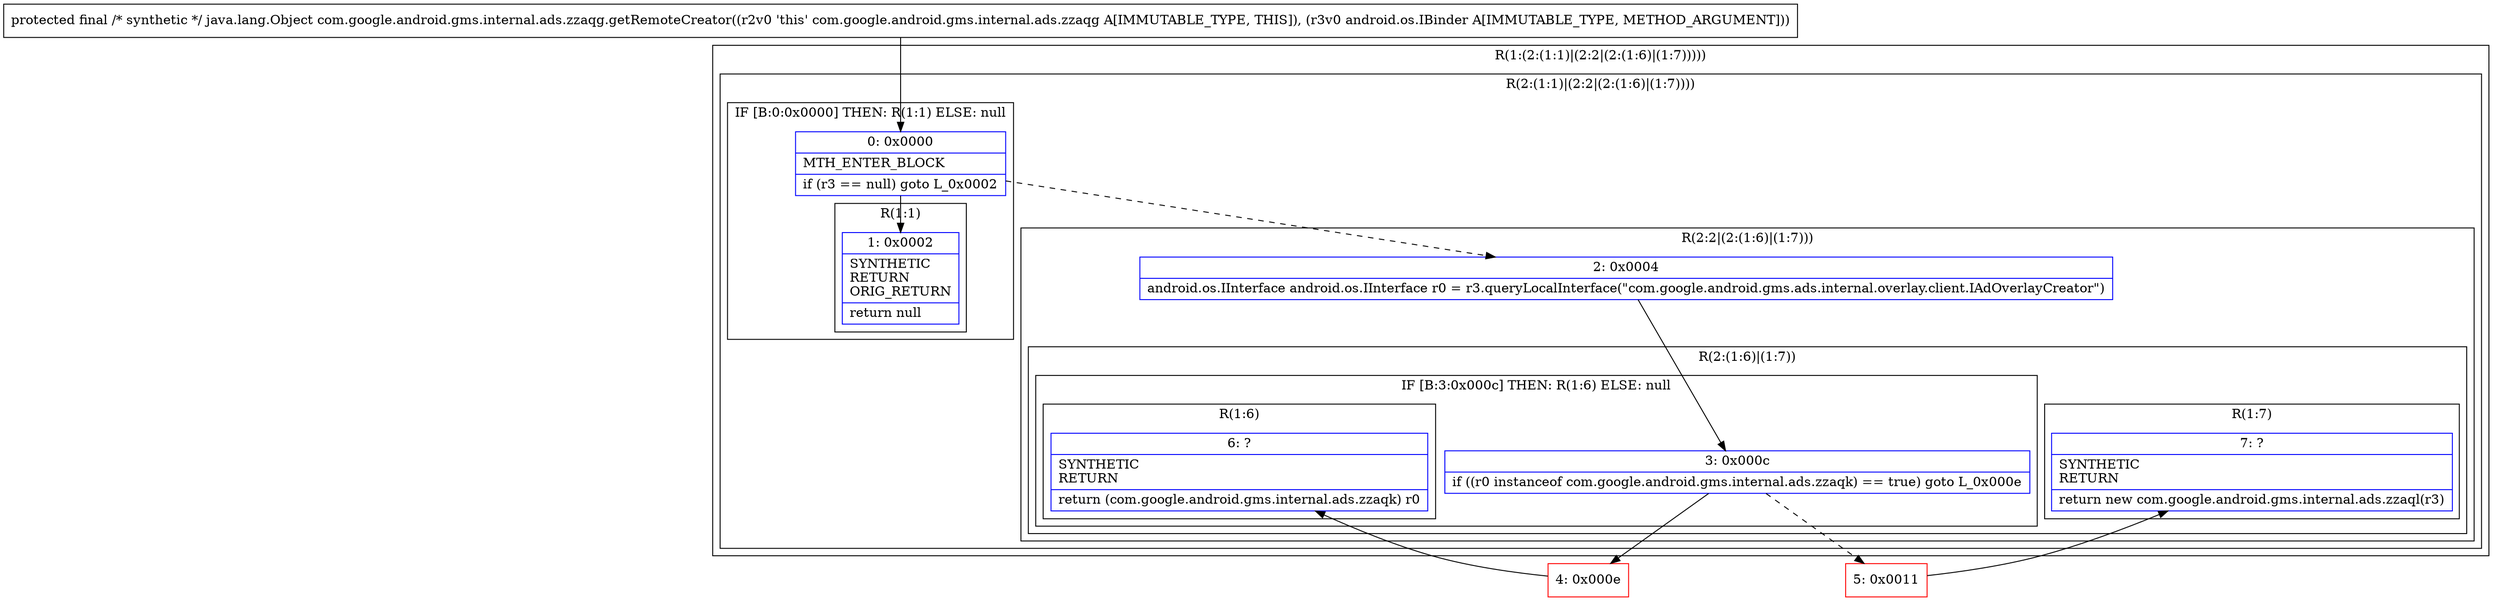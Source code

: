 digraph "CFG forcom.google.android.gms.internal.ads.zzaqg.getRemoteCreator(Landroid\/os\/IBinder;)Ljava\/lang\/Object;" {
subgraph cluster_Region_1565639421 {
label = "R(1:(2:(1:1)|(2:2|(2:(1:6)|(1:7)))))";
node [shape=record,color=blue];
subgraph cluster_Region_443155620 {
label = "R(2:(1:1)|(2:2|(2:(1:6)|(1:7))))";
node [shape=record,color=blue];
subgraph cluster_IfRegion_1771312870 {
label = "IF [B:0:0x0000] THEN: R(1:1) ELSE: null";
node [shape=record,color=blue];
Node_0 [shape=record,label="{0\:\ 0x0000|MTH_ENTER_BLOCK\l|if (r3 == null) goto L_0x0002\l}"];
subgraph cluster_Region_1778796237 {
label = "R(1:1)";
node [shape=record,color=blue];
Node_1 [shape=record,label="{1\:\ 0x0002|SYNTHETIC\lRETURN\lORIG_RETURN\l|return null\l}"];
}
}
subgraph cluster_Region_1485765458 {
label = "R(2:2|(2:(1:6)|(1:7)))";
node [shape=record,color=blue];
Node_2 [shape=record,label="{2\:\ 0x0004|android.os.IInterface android.os.IInterface r0 = r3.queryLocalInterface(\"com.google.android.gms.ads.internal.overlay.client.IAdOverlayCreator\")\l}"];
subgraph cluster_Region_965949274 {
label = "R(2:(1:6)|(1:7))";
node [shape=record,color=blue];
subgraph cluster_IfRegion_1262290613 {
label = "IF [B:3:0x000c] THEN: R(1:6) ELSE: null";
node [shape=record,color=blue];
Node_3 [shape=record,label="{3\:\ 0x000c|if ((r0 instanceof com.google.android.gms.internal.ads.zzaqk) == true) goto L_0x000e\l}"];
subgraph cluster_Region_491302859 {
label = "R(1:6)";
node [shape=record,color=blue];
Node_6 [shape=record,label="{6\:\ ?|SYNTHETIC\lRETURN\l|return (com.google.android.gms.internal.ads.zzaqk) r0\l}"];
}
}
subgraph cluster_Region_1939233768 {
label = "R(1:7)";
node [shape=record,color=blue];
Node_7 [shape=record,label="{7\:\ ?|SYNTHETIC\lRETURN\l|return new com.google.android.gms.internal.ads.zzaql(r3)\l}"];
}
}
}
}
}
Node_4 [shape=record,color=red,label="{4\:\ 0x000e}"];
Node_5 [shape=record,color=red,label="{5\:\ 0x0011}"];
MethodNode[shape=record,label="{protected final \/* synthetic *\/ java.lang.Object com.google.android.gms.internal.ads.zzaqg.getRemoteCreator((r2v0 'this' com.google.android.gms.internal.ads.zzaqg A[IMMUTABLE_TYPE, THIS]), (r3v0 android.os.IBinder A[IMMUTABLE_TYPE, METHOD_ARGUMENT])) }"];
MethodNode -> Node_0;
Node_0 -> Node_1;
Node_0 -> Node_2[style=dashed];
Node_2 -> Node_3;
Node_3 -> Node_4;
Node_3 -> Node_5[style=dashed];
Node_4 -> Node_6;
Node_5 -> Node_7;
}

